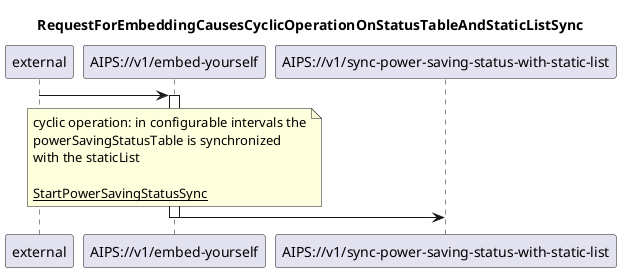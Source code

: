 @startuml 22x_cyclicOperationOnPowerSavingStatusSync
skinparam responseMessageBelowArrow true

title
RequestForEmbeddingCausesCyclicOperationOnStatusTableAndStaticListSync
end title

participant "external" as requestor
participant "AIPS://v1/embed-yourself" as embed
participant "AIPS://v1/sync-power-saving-status-with-static-list" as sync


requestor -> embed
activate embed

note over embed
  cyclic operation: in configurable intervals the
  powerSavingStatusTable is synchronized
  with the staticList

  <u>StartPowerSavingStatusSync</u>
end note
embed -> sync


deactivate embed

@enduml